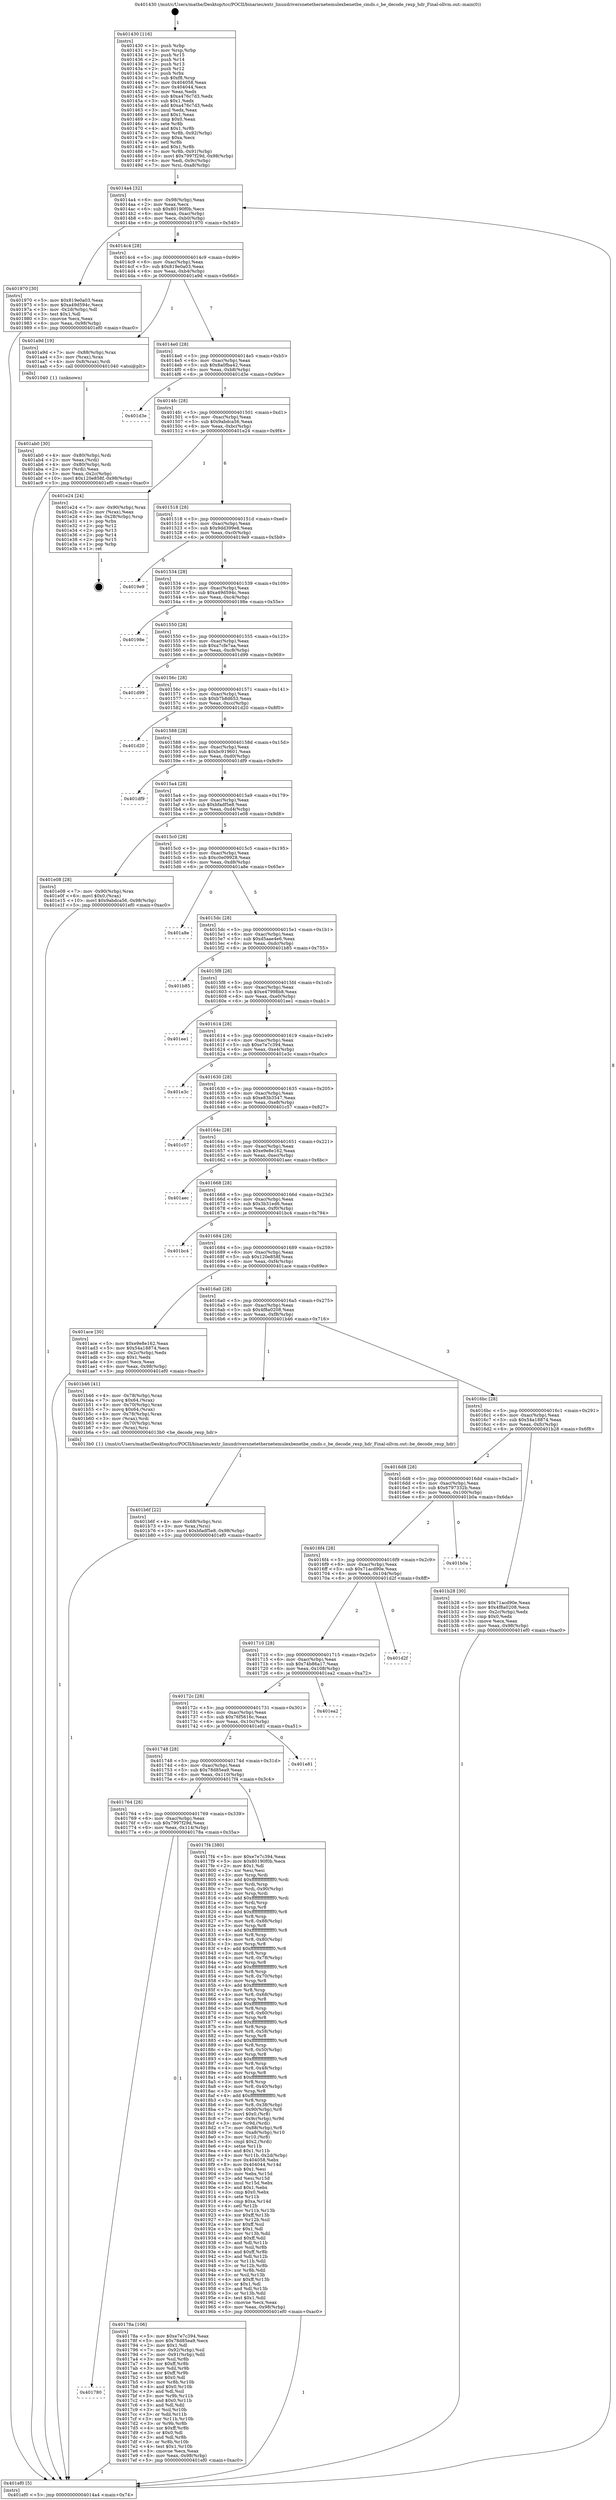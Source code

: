 digraph "0x401430" {
  label = "0x401430 (/mnt/c/Users/mathe/Desktop/tcc/POCII/binaries/extr_linuxdriversnetethernetemulexbenetbe_cmds.c_be_decode_resp_hdr_Final-ollvm.out::main(0))"
  labelloc = "t"
  node[shape=record]

  Entry [label="",width=0.3,height=0.3,shape=circle,fillcolor=black,style=filled]
  "0x4014a4" [label="{
     0x4014a4 [32]\l
     | [instrs]\l
     &nbsp;&nbsp;0x4014a4 \<+6\>: mov -0x98(%rbp),%eax\l
     &nbsp;&nbsp;0x4014aa \<+2\>: mov %eax,%ecx\l
     &nbsp;&nbsp;0x4014ac \<+6\>: sub $0x80190f0b,%ecx\l
     &nbsp;&nbsp;0x4014b2 \<+6\>: mov %eax,-0xac(%rbp)\l
     &nbsp;&nbsp;0x4014b8 \<+6\>: mov %ecx,-0xb0(%rbp)\l
     &nbsp;&nbsp;0x4014be \<+6\>: je 0000000000401970 \<main+0x540\>\l
  }"]
  "0x401970" [label="{
     0x401970 [30]\l
     | [instrs]\l
     &nbsp;&nbsp;0x401970 \<+5\>: mov $0x819e0a03,%eax\l
     &nbsp;&nbsp;0x401975 \<+5\>: mov $0xa49d594c,%ecx\l
     &nbsp;&nbsp;0x40197a \<+3\>: mov -0x2d(%rbp),%dl\l
     &nbsp;&nbsp;0x40197d \<+3\>: test $0x1,%dl\l
     &nbsp;&nbsp;0x401980 \<+3\>: cmovne %ecx,%eax\l
     &nbsp;&nbsp;0x401983 \<+6\>: mov %eax,-0x98(%rbp)\l
     &nbsp;&nbsp;0x401989 \<+5\>: jmp 0000000000401ef0 \<main+0xac0\>\l
  }"]
  "0x4014c4" [label="{
     0x4014c4 [28]\l
     | [instrs]\l
     &nbsp;&nbsp;0x4014c4 \<+5\>: jmp 00000000004014c9 \<main+0x99\>\l
     &nbsp;&nbsp;0x4014c9 \<+6\>: mov -0xac(%rbp),%eax\l
     &nbsp;&nbsp;0x4014cf \<+5\>: sub $0x819e0a03,%eax\l
     &nbsp;&nbsp;0x4014d4 \<+6\>: mov %eax,-0xb4(%rbp)\l
     &nbsp;&nbsp;0x4014da \<+6\>: je 0000000000401a9d \<main+0x66d\>\l
  }"]
  Exit [label="",width=0.3,height=0.3,shape=circle,fillcolor=black,style=filled,peripheries=2]
  "0x401a9d" [label="{
     0x401a9d [19]\l
     | [instrs]\l
     &nbsp;&nbsp;0x401a9d \<+7\>: mov -0x88(%rbp),%rax\l
     &nbsp;&nbsp;0x401aa4 \<+3\>: mov (%rax),%rax\l
     &nbsp;&nbsp;0x401aa7 \<+4\>: mov 0x8(%rax),%rdi\l
     &nbsp;&nbsp;0x401aab \<+5\>: call 0000000000401040 \<atoi@plt\>\l
     | [calls]\l
     &nbsp;&nbsp;0x401040 \{1\} (unknown)\l
  }"]
  "0x4014e0" [label="{
     0x4014e0 [28]\l
     | [instrs]\l
     &nbsp;&nbsp;0x4014e0 \<+5\>: jmp 00000000004014e5 \<main+0xb5\>\l
     &nbsp;&nbsp;0x4014e5 \<+6\>: mov -0xac(%rbp),%eax\l
     &nbsp;&nbsp;0x4014eb \<+5\>: sub $0x8a0fba42,%eax\l
     &nbsp;&nbsp;0x4014f0 \<+6\>: mov %eax,-0xb8(%rbp)\l
     &nbsp;&nbsp;0x4014f6 \<+6\>: je 0000000000401d3e \<main+0x90e\>\l
  }"]
  "0x401b6f" [label="{
     0x401b6f [22]\l
     | [instrs]\l
     &nbsp;&nbsp;0x401b6f \<+4\>: mov -0x68(%rbp),%rsi\l
     &nbsp;&nbsp;0x401b73 \<+3\>: mov %rax,(%rsi)\l
     &nbsp;&nbsp;0x401b76 \<+10\>: movl $0xbfadf5e8,-0x98(%rbp)\l
     &nbsp;&nbsp;0x401b80 \<+5\>: jmp 0000000000401ef0 \<main+0xac0\>\l
  }"]
  "0x401d3e" [label="{
     0x401d3e\l
  }", style=dashed]
  "0x4014fc" [label="{
     0x4014fc [28]\l
     | [instrs]\l
     &nbsp;&nbsp;0x4014fc \<+5\>: jmp 0000000000401501 \<main+0xd1\>\l
     &nbsp;&nbsp;0x401501 \<+6\>: mov -0xac(%rbp),%eax\l
     &nbsp;&nbsp;0x401507 \<+5\>: sub $0x9abdca56,%eax\l
     &nbsp;&nbsp;0x40150c \<+6\>: mov %eax,-0xbc(%rbp)\l
     &nbsp;&nbsp;0x401512 \<+6\>: je 0000000000401e24 \<main+0x9f4\>\l
  }"]
  "0x401ab0" [label="{
     0x401ab0 [30]\l
     | [instrs]\l
     &nbsp;&nbsp;0x401ab0 \<+4\>: mov -0x80(%rbp),%rdi\l
     &nbsp;&nbsp;0x401ab4 \<+2\>: mov %eax,(%rdi)\l
     &nbsp;&nbsp;0x401ab6 \<+4\>: mov -0x80(%rbp),%rdi\l
     &nbsp;&nbsp;0x401aba \<+2\>: mov (%rdi),%eax\l
     &nbsp;&nbsp;0x401abc \<+3\>: mov %eax,-0x2c(%rbp)\l
     &nbsp;&nbsp;0x401abf \<+10\>: movl $0x120e858f,-0x98(%rbp)\l
     &nbsp;&nbsp;0x401ac9 \<+5\>: jmp 0000000000401ef0 \<main+0xac0\>\l
  }"]
  "0x401e24" [label="{
     0x401e24 [24]\l
     | [instrs]\l
     &nbsp;&nbsp;0x401e24 \<+7\>: mov -0x90(%rbp),%rax\l
     &nbsp;&nbsp;0x401e2b \<+2\>: mov (%rax),%eax\l
     &nbsp;&nbsp;0x401e2d \<+4\>: lea -0x28(%rbp),%rsp\l
     &nbsp;&nbsp;0x401e31 \<+1\>: pop %rbx\l
     &nbsp;&nbsp;0x401e32 \<+2\>: pop %r12\l
     &nbsp;&nbsp;0x401e34 \<+2\>: pop %r13\l
     &nbsp;&nbsp;0x401e36 \<+2\>: pop %r14\l
     &nbsp;&nbsp;0x401e38 \<+2\>: pop %r15\l
     &nbsp;&nbsp;0x401e3a \<+1\>: pop %rbp\l
     &nbsp;&nbsp;0x401e3b \<+1\>: ret\l
  }"]
  "0x401518" [label="{
     0x401518 [28]\l
     | [instrs]\l
     &nbsp;&nbsp;0x401518 \<+5\>: jmp 000000000040151d \<main+0xed\>\l
     &nbsp;&nbsp;0x40151d \<+6\>: mov -0xac(%rbp),%eax\l
     &nbsp;&nbsp;0x401523 \<+5\>: sub $0x9dd399e8,%eax\l
     &nbsp;&nbsp;0x401528 \<+6\>: mov %eax,-0xc0(%rbp)\l
     &nbsp;&nbsp;0x40152e \<+6\>: je 00000000004019e9 \<main+0x5b9\>\l
  }"]
  "0x401430" [label="{
     0x401430 [116]\l
     | [instrs]\l
     &nbsp;&nbsp;0x401430 \<+1\>: push %rbp\l
     &nbsp;&nbsp;0x401431 \<+3\>: mov %rsp,%rbp\l
     &nbsp;&nbsp;0x401434 \<+2\>: push %r15\l
     &nbsp;&nbsp;0x401436 \<+2\>: push %r14\l
     &nbsp;&nbsp;0x401438 \<+2\>: push %r13\l
     &nbsp;&nbsp;0x40143a \<+2\>: push %r12\l
     &nbsp;&nbsp;0x40143c \<+1\>: push %rbx\l
     &nbsp;&nbsp;0x40143d \<+7\>: sub $0xf8,%rsp\l
     &nbsp;&nbsp;0x401444 \<+7\>: mov 0x404058,%eax\l
     &nbsp;&nbsp;0x40144b \<+7\>: mov 0x404044,%ecx\l
     &nbsp;&nbsp;0x401452 \<+2\>: mov %eax,%edx\l
     &nbsp;&nbsp;0x401454 \<+6\>: sub $0xa476c7d3,%edx\l
     &nbsp;&nbsp;0x40145a \<+3\>: sub $0x1,%edx\l
     &nbsp;&nbsp;0x40145d \<+6\>: add $0xa476c7d3,%edx\l
     &nbsp;&nbsp;0x401463 \<+3\>: imul %edx,%eax\l
     &nbsp;&nbsp;0x401466 \<+3\>: and $0x1,%eax\l
     &nbsp;&nbsp;0x401469 \<+3\>: cmp $0x0,%eax\l
     &nbsp;&nbsp;0x40146c \<+4\>: sete %r8b\l
     &nbsp;&nbsp;0x401470 \<+4\>: and $0x1,%r8b\l
     &nbsp;&nbsp;0x401474 \<+7\>: mov %r8b,-0x92(%rbp)\l
     &nbsp;&nbsp;0x40147b \<+3\>: cmp $0xa,%ecx\l
     &nbsp;&nbsp;0x40147e \<+4\>: setl %r8b\l
     &nbsp;&nbsp;0x401482 \<+4\>: and $0x1,%r8b\l
     &nbsp;&nbsp;0x401486 \<+7\>: mov %r8b,-0x91(%rbp)\l
     &nbsp;&nbsp;0x40148d \<+10\>: movl $0x7997f29d,-0x98(%rbp)\l
     &nbsp;&nbsp;0x401497 \<+6\>: mov %edi,-0x9c(%rbp)\l
     &nbsp;&nbsp;0x40149d \<+7\>: mov %rsi,-0xa8(%rbp)\l
  }"]
  "0x4019e9" [label="{
     0x4019e9\l
  }", style=dashed]
  "0x401534" [label="{
     0x401534 [28]\l
     | [instrs]\l
     &nbsp;&nbsp;0x401534 \<+5\>: jmp 0000000000401539 \<main+0x109\>\l
     &nbsp;&nbsp;0x401539 \<+6\>: mov -0xac(%rbp),%eax\l
     &nbsp;&nbsp;0x40153f \<+5\>: sub $0xa49d594c,%eax\l
     &nbsp;&nbsp;0x401544 \<+6\>: mov %eax,-0xc4(%rbp)\l
     &nbsp;&nbsp;0x40154a \<+6\>: je 000000000040198e \<main+0x55e\>\l
  }"]
  "0x401ef0" [label="{
     0x401ef0 [5]\l
     | [instrs]\l
     &nbsp;&nbsp;0x401ef0 \<+5\>: jmp 00000000004014a4 \<main+0x74\>\l
  }"]
  "0x40198e" [label="{
     0x40198e\l
  }", style=dashed]
  "0x401550" [label="{
     0x401550 [28]\l
     | [instrs]\l
     &nbsp;&nbsp;0x401550 \<+5\>: jmp 0000000000401555 \<main+0x125\>\l
     &nbsp;&nbsp;0x401555 \<+6\>: mov -0xac(%rbp),%eax\l
     &nbsp;&nbsp;0x40155b \<+5\>: sub $0xa7cfe7aa,%eax\l
     &nbsp;&nbsp;0x401560 \<+6\>: mov %eax,-0xc8(%rbp)\l
     &nbsp;&nbsp;0x401566 \<+6\>: je 0000000000401d99 \<main+0x969\>\l
  }"]
  "0x401780" [label="{
     0x401780\l
  }", style=dashed]
  "0x401d99" [label="{
     0x401d99\l
  }", style=dashed]
  "0x40156c" [label="{
     0x40156c [28]\l
     | [instrs]\l
     &nbsp;&nbsp;0x40156c \<+5\>: jmp 0000000000401571 \<main+0x141\>\l
     &nbsp;&nbsp;0x401571 \<+6\>: mov -0xac(%rbp),%eax\l
     &nbsp;&nbsp;0x401577 \<+5\>: sub $0xb7b8d653,%eax\l
     &nbsp;&nbsp;0x40157c \<+6\>: mov %eax,-0xcc(%rbp)\l
     &nbsp;&nbsp;0x401582 \<+6\>: je 0000000000401d20 \<main+0x8f0\>\l
  }"]
  "0x40178a" [label="{
     0x40178a [106]\l
     | [instrs]\l
     &nbsp;&nbsp;0x40178a \<+5\>: mov $0xe7e7c394,%eax\l
     &nbsp;&nbsp;0x40178f \<+5\>: mov $0x78d85ea9,%ecx\l
     &nbsp;&nbsp;0x401794 \<+2\>: mov $0x1,%dl\l
     &nbsp;&nbsp;0x401796 \<+7\>: mov -0x92(%rbp),%sil\l
     &nbsp;&nbsp;0x40179d \<+7\>: mov -0x91(%rbp),%dil\l
     &nbsp;&nbsp;0x4017a4 \<+3\>: mov %sil,%r8b\l
     &nbsp;&nbsp;0x4017a7 \<+4\>: xor $0xff,%r8b\l
     &nbsp;&nbsp;0x4017ab \<+3\>: mov %dil,%r9b\l
     &nbsp;&nbsp;0x4017ae \<+4\>: xor $0xff,%r9b\l
     &nbsp;&nbsp;0x4017b2 \<+3\>: xor $0x0,%dl\l
     &nbsp;&nbsp;0x4017b5 \<+3\>: mov %r8b,%r10b\l
     &nbsp;&nbsp;0x4017b8 \<+4\>: and $0x0,%r10b\l
     &nbsp;&nbsp;0x4017bc \<+3\>: and %dl,%sil\l
     &nbsp;&nbsp;0x4017bf \<+3\>: mov %r9b,%r11b\l
     &nbsp;&nbsp;0x4017c2 \<+4\>: and $0x0,%r11b\l
     &nbsp;&nbsp;0x4017c6 \<+3\>: and %dl,%dil\l
     &nbsp;&nbsp;0x4017c9 \<+3\>: or %sil,%r10b\l
     &nbsp;&nbsp;0x4017cc \<+3\>: or %dil,%r11b\l
     &nbsp;&nbsp;0x4017cf \<+3\>: xor %r11b,%r10b\l
     &nbsp;&nbsp;0x4017d2 \<+3\>: or %r9b,%r8b\l
     &nbsp;&nbsp;0x4017d5 \<+4\>: xor $0xff,%r8b\l
     &nbsp;&nbsp;0x4017d9 \<+3\>: or $0x0,%dl\l
     &nbsp;&nbsp;0x4017dc \<+3\>: and %dl,%r8b\l
     &nbsp;&nbsp;0x4017df \<+3\>: or %r8b,%r10b\l
     &nbsp;&nbsp;0x4017e2 \<+4\>: test $0x1,%r10b\l
     &nbsp;&nbsp;0x4017e6 \<+3\>: cmovne %ecx,%eax\l
     &nbsp;&nbsp;0x4017e9 \<+6\>: mov %eax,-0x98(%rbp)\l
     &nbsp;&nbsp;0x4017ef \<+5\>: jmp 0000000000401ef0 \<main+0xac0\>\l
  }"]
  "0x401d20" [label="{
     0x401d20\l
  }", style=dashed]
  "0x401588" [label="{
     0x401588 [28]\l
     | [instrs]\l
     &nbsp;&nbsp;0x401588 \<+5\>: jmp 000000000040158d \<main+0x15d\>\l
     &nbsp;&nbsp;0x40158d \<+6\>: mov -0xac(%rbp),%eax\l
     &nbsp;&nbsp;0x401593 \<+5\>: sub $0xbc919601,%eax\l
     &nbsp;&nbsp;0x401598 \<+6\>: mov %eax,-0xd0(%rbp)\l
     &nbsp;&nbsp;0x40159e \<+6\>: je 0000000000401df9 \<main+0x9c9\>\l
  }"]
  "0x401764" [label="{
     0x401764 [28]\l
     | [instrs]\l
     &nbsp;&nbsp;0x401764 \<+5\>: jmp 0000000000401769 \<main+0x339\>\l
     &nbsp;&nbsp;0x401769 \<+6\>: mov -0xac(%rbp),%eax\l
     &nbsp;&nbsp;0x40176f \<+5\>: sub $0x7997f29d,%eax\l
     &nbsp;&nbsp;0x401774 \<+6\>: mov %eax,-0x114(%rbp)\l
     &nbsp;&nbsp;0x40177a \<+6\>: je 000000000040178a \<main+0x35a\>\l
  }"]
  "0x401df9" [label="{
     0x401df9\l
  }", style=dashed]
  "0x4015a4" [label="{
     0x4015a4 [28]\l
     | [instrs]\l
     &nbsp;&nbsp;0x4015a4 \<+5\>: jmp 00000000004015a9 \<main+0x179\>\l
     &nbsp;&nbsp;0x4015a9 \<+6\>: mov -0xac(%rbp),%eax\l
     &nbsp;&nbsp;0x4015af \<+5\>: sub $0xbfadf5e8,%eax\l
     &nbsp;&nbsp;0x4015b4 \<+6\>: mov %eax,-0xd4(%rbp)\l
     &nbsp;&nbsp;0x4015ba \<+6\>: je 0000000000401e08 \<main+0x9d8\>\l
  }"]
  "0x4017f4" [label="{
     0x4017f4 [380]\l
     | [instrs]\l
     &nbsp;&nbsp;0x4017f4 \<+5\>: mov $0xe7e7c394,%eax\l
     &nbsp;&nbsp;0x4017f9 \<+5\>: mov $0x80190f0b,%ecx\l
     &nbsp;&nbsp;0x4017fe \<+2\>: mov $0x1,%dl\l
     &nbsp;&nbsp;0x401800 \<+2\>: xor %esi,%esi\l
     &nbsp;&nbsp;0x401802 \<+3\>: mov %rsp,%rdi\l
     &nbsp;&nbsp;0x401805 \<+4\>: add $0xfffffffffffffff0,%rdi\l
     &nbsp;&nbsp;0x401809 \<+3\>: mov %rdi,%rsp\l
     &nbsp;&nbsp;0x40180c \<+7\>: mov %rdi,-0x90(%rbp)\l
     &nbsp;&nbsp;0x401813 \<+3\>: mov %rsp,%rdi\l
     &nbsp;&nbsp;0x401816 \<+4\>: add $0xfffffffffffffff0,%rdi\l
     &nbsp;&nbsp;0x40181a \<+3\>: mov %rdi,%rsp\l
     &nbsp;&nbsp;0x40181d \<+3\>: mov %rsp,%r8\l
     &nbsp;&nbsp;0x401820 \<+4\>: add $0xfffffffffffffff0,%r8\l
     &nbsp;&nbsp;0x401824 \<+3\>: mov %r8,%rsp\l
     &nbsp;&nbsp;0x401827 \<+7\>: mov %r8,-0x88(%rbp)\l
     &nbsp;&nbsp;0x40182e \<+3\>: mov %rsp,%r8\l
     &nbsp;&nbsp;0x401831 \<+4\>: add $0xfffffffffffffff0,%r8\l
     &nbsp;&nbsp;0x401835 \<+3\>: mov %r8,%rsp\l
     &nbsp;&nbsp;0x401838 \<+4\>: mov %r8,-0x80(%rbp)\l
     &nbsp;&nbsp;0x40183c \<+3\>: mov %rsp,%r8\l
     &nbsp;&nbsp;0x40183f \<+4\>: add $0xfffffffffffffff0,%r8\l
     &nbsp;&nbsp;0x401843 \<+3\>: mov %r8,%rsp\l
     &nbsp;&nbsp;0x401846 \<+4\>: mov %r8,-0x78(%rbp)\l
     &nbsp;&nbsp;0x40184a \<+3\>: mov %rsp,%r8\l
     &nbsp;&nbsp;0x40184d \<+4\>: add $0xfffffffffffffff0,%r8\l
     &nbsp;&nbsp;0x401851 \<+3\>: mov %r8,%rsp\l
     &nbsp;&nbsp;0x401854 \<+4\>: mov %r8,-0x70(%rbp)\l
     &nbsp;&nbsp;0x401858 \<+3\>: mov %rsp,%r8\l
     &nbsp;&nbsp;0x40185b \<+4\>: add $0xfffffffffffffff0,%r8\l
     &nbsp;&nbsp;0x40185f \<+3\>: mov %r8,%rsp\l
     &nbsp;&nbsp;0x401862 \<+4\>: mov %r8,-0x68(%rbp)\l
     &nbsp;&nbsp;0x401866 \<+3\>: mov %rsp,%r8\l
     &nbsp;&nbsp;0x401869 \<+4\>: add $0xfffffffffffffff0,%r8\l
     &nbsp;&nbsp;0x40186d \<+3\>: mov %r8,%rsp\l
     &nbsp;&nbsp;0x401870 \<+4\>: mov %r8,-0x60(%rbp)\l
     &nbsp;&nbsp;0x401874 \<+3\>: mov %rsp,%r8\l
     &nbsp;&nbsp;0x401877 \<+4\>: add $0xfffffffffffffff0,%r8\l
     &nbsp;&nbsp;0x40187b \<+3\>: mov %r8,%rsp\l
     &nbsp;&nbsp;0x40187e \<+4\>: mov %r8,-0x58(%rbp)\l
     &nbsp;&nbsp;0x401882 \<+3\>: mov %rsp,%r8\l
     &nbsp;&nbsp;0x401885 \<+4\>: add $0xfffffffffffffff0,%r8\l
     &nbsp;&nbsp;0x401889 \<+3\>: mov %r8,%rsp\l
     &nbsp;&nbsp;0x40188c \<+4\>: mov %r8,-0x50(%rbp)\l
     &nbsp;&nbsp;0x401890 \<+3\>: mov %rsp,%r8\l
     &nbsp;&nbsp;0x401893 \<+4\>: add $0xfffffffffffffff0,%r8\l
     &nbsp;&nbsp;0x401897 \<+3\>: mov %r8,%rsp\l
     &nbsp;&nbsp;0x40189a \<+4\>: mov %r8,-0x48(%rbp)\l
     &nbsp;&nbsp;0x40189e \<+3\>: mov %rsp,%r8\l
     &nbsp;&nbsp;0x4018a1 \<+4\>: add $0xfffffffffffffff0,%r8\l
     &nbsp;&nbsp;0x4018a5 \<+3\>: mov %r8,%rsp\l
     &nbsp;&nbsp;0x4018a8 \<+4\>: mov %r8,-0x40(%rbp)\l
     &nbsp;&nbsp;0x4018ac \<+3\>: mov %rsp,%r8\l
     &nbsp;&nbsp;0x4018af \<+4\>: add $0xfffffffffffffff0,%r8\l
     &nbsp;&nbsp;0x4018b3 \<+3\>: mov %r8,%rsp\l
     &nbsp;&nbsp;0x4018b6 \<+4\>: mov %r8,-0x38(%rbp)\l
     &nbsp;&nbsp;0x4018ba \<+7\>: mov -0x90(%rbp),%r8\l
     &nbsp;&nbsp;0x4018c1 \<+7\>: movl $0x0,(%r8)\l
     &nbsp;&nbsp;0x4018c8 \<+7\>: mov -0x9c(%rbp),%r9d\l
     &nbsp;&nbsp;0x4018cf \<+3\>: mov %r9d,(%rdi)\l
     &nbsp;&nbsp;0x4018d2 \<+7\>: mov -0x88(%rbp),%r8\l
     &nbsp;&nbsp;0x4018d9 \<+7\>: mov -0xa8(%rbp),%r10\l
     &nbsp;&nbsp;0x4018e0 \<+3\>: mov %r10,(%r8)\l
     &nbsp;&nbsp;0x4018e3 \<+3\>: cmpl $0x2,(%rdi)\l
     &nbsp;&nbsp;0x4018e6 \<+4\>: setne %r11b\l
     &nbsp;&nbsp;0x4018ea \<+4\>: and $0x1,%r11b\l
     &nbsp;&nbsp;0x4018ee \<+4\>: mov %r11b,-0x2d(%rbp)\l
     &nbsp;&nbsp;0x4018f2 \<+7\>: mov 0x404058,%ebx\l
     &nbsp;&nbsp;0x4018f9 \<+8\>: mov 0x404044,%r14d\l
     &nbsp;&nbsp;0x401901 \<+3\>: sub $0x1,%esi\l
     &nbsp;&nbsp;0x401904 \<+3\>: mov %ebx,%r15d\l
     &nbsp;&nbsp;0x401907 \<+3\>: add %esi,%r15d\l
     &nbsp;&nbsp;0x40190a \<+4\>: imul %r15d,%ebx\l
     &nbsp;&nbsp;0x40190e \<+3\>: and $0x1,%ebx\l
     &nbsp;&nbsp;0x401911 \<+3\>: cmp $0x0,%ebx\l
     &nbsp;&nbsp;0x401914 \<+4\>: sete %r11b\l
     &nbsp;&nbsp;0x401918 \<+4\>: cmp $0xa,%r14d\l
     &nbsp;&nbsp;0x40191c \<+4\>: setl %r12b\l
     &nbsp;&nbsp;0x401920 \<+3\>: mov %r11b,%r13b\l
     &nbsp;&nbsp;0x401923 \<+4\>: xor $0xff,%r13b\l
     &nbsp;&nbsp;0x401927 \<+3\>: mov %r12b,%sil\l
     &nbsp;&nbsp;0x40192a \<+4\>: xor $0xff,%sil\l
     &nbsp;&nbsp;0x40192e \<+3\>: xor $0x1,%dl\l
     &nbsp;&nbsp;0x401931 \<+3\>: mov %r13b,%dil\l
     &nbsp;&nbsp;0x401934 \<+4\>: and $0xff,%dil\l
     &nbsp;&nbsp;0x401938 \<+3\>: and %dl,%r11b\l
     &nbsp;&nbsp;0x40193b \<+3\>: mov %sil,%r8b\l
     &nbsp;&nbsp;0x40193e \<+4\>: and $0xff,%r8b\l
     &nbsp;&nbsp;0x401942 \<+3\>: and %dl,%r12b\l
     &nbsp;&nbsp;0x401945 \<+3\>: or %r11b,%dil\l
     &nbsp;&nbsp;0x401948 \<+3\>: or %r12b,%r8b\l
     &nbsp;&nbsp;0x40194b \<+3\>: xor %r8b,%dil\l
     &nbsp;&nbsp;0x40194e \<+3\>: or %sil,%r13b\l
     &nbsp;&nbsp;0x401951 \<+4\>: xor $0xff,%r13b\l
     &nbsp;&nbsp;0x401955 \<+3\>: or $0x1,%dl\l
     &nbsp;&nbsp;0x401958 \<+3\>: and %dl,%r13b\l
     &nbsp;&nbsp;0x40195b \<+3\>: or %r13b,%dil\l
     &nbsp;&nbsp;0x40195e \<+4\>: test $0x1,%dil\l
     &nbsp;&nbsp;0x401962 \<+3\>: cmovne %ecx,%eax\l
     &nbsp;&nbsp;0x401965 \<+6\>: mov %eax,-0x98(%rbp)\l
     &nbsp;&nbsp;0x40196b \<+5\>: jmp 0000000000401ef0 \<main+0xac0\>\l
  }"]
  "0x401e08" [label="{
     0x401e08 [28]\l
     | [instrs]\l
     &nbsp;&nbsp;0x401e08 \<+7\>: mov -0x90(%rbp),%rax\l
     &nbsp;&nbsp;0x401e0f \<+6\>: movl $0x0,(%rax)\l
     &nbsp;&nbsp;0x401e15 \<+10\>: movl $0x9abdca56,-0x98(%rbp)\l
     &nbsp;&nbsp;0x401e1f \<+5\>: jmp 0000000000401ef0 \<main+0xac0\>\l
  }"]
  "0x4015c0" [label="{
     0x4015c0 [28]\l
     | [instrs]\l
     &nbsp;&nbsp;0x4015c0 \<+5\>: jmp 00000000004015c5 \<main+0x195\>\l
     &nbsp;&nbsp;0x4015c5 \<+6\>: mov -0xac(%rbp),%eax\l
     &nbsp;&nbsp;0x4015cb \<+5\>: sub $0xc0e09928,%eax\l
     &nbsp;&nbsp;0x4015d0 \<+6\>: mov %eax,-0xd8(%rbp)\l
     &nbsp;&nbsp;0x4015d6 \<+6\>: je 0000000000401a8e \<main+0x65e\>\l
  }"]
  "0x401748" [label="{
     0x401748 [28]\l
     | [instrs]\l
     &nbsp;&nbsp;0x401748 \<+5\>: jmp 000000000040174d \<main+0x31d\>\l
     &nbsp;&nbsp;0x40174d \<+6\>: mov -0xac(%rbp),%eax\l
     &nbsp;&nbsp;0x401753 \<+5\>: sub $0x78d85ea9,%eax\l
     &nbsp;&nbsp;0x401758 \<+6\>: mov %eax,-0x110(%rbp)\l
     &nbsp;&nbsp;0x40175e \<+6\>: je 00000000004017f4 \<main+0x3c4\>\l
  }"]
  "0x401a8e" [label="{
     0x401a8e\l
  }", style=dashed]
  "0x4015dc" [label="{
     0x4015dc [28]\l
     | [instrs]\l
     &nbsp;&nbsp;0x4015dc \<+5\>: jmp 00000000004015e1 \<main+0x1b1\>\l
     &nbsp;&nbsp;0x4015e1 \<+6\>: mov -0xac(%rbp),%eax\l
     &nbsp;&nbsp;0x4015e7 \<+5\>: sub $0xd5aae4e6,%eax\l
     &nbsp;&nbsp;0x4015ec \<+6\>: mov %eax,-0xdc(%rbp)\l
     &nbsp;&nbsp;0x4015f2 \<+6\>: je 0000000000401b85 \<main+0x755\>\l
  }"]
  "0x401e81" [label="{
     0x401e81\l
  }", style=dashed]
  "0x401b85" [label="{
     0x401b85\l
  }", style=dashed]
  "0x4015f8" [label="{
     0x4015f8 [28]\l
     | [instrs]\l
     &nbsp;&nbsp;0x4015f8 \<+5\>: jmp 00000000004015fd \<main+0x1cd\>\l
     &nbsp;&nbsp;0x4015fd \<+6\>: mov -0xac(%rbp),%eax\l
     &nbsp;&nbsp;0x401603 \<+5\>: sub $0xe47998b8,%eax\l
     &nbsp;&nbsp;0x401608 \<+6\>: mov %eax,-0xe0(%rbp)\l
     &nbsp;&nbsp;0x40160e \<+6\>: je 0000000000401ee1 \<main+0xab1\>\l
  }"]
  "0x40172c" [label="{
     0x40172c [28]\l
     | [instrs]\l
     &nbsp;&nbsp;0x40172c \<+5\>: jmp 0000000000401731 \<main+0x301\>\l
     &nbsp;&nbsp;0x401731 \<+6\>: mov -0xac(%rbp),%eax\l
     &nbsp;&nbsp;0x401737 \<+5\>: sub $0x76f5616c,%eax\l
     &nbsp;&nbsp;0x40173c \<+6\>: mov %eax,-0x10c(%rbp)\l
     &nbsp;&nbsp;0x401742 \<+6\>: je 0000000000401e81 \<main+0xa51\>\l
  }"]
  "0x401ee1" [label="{
     0x401ee1\l
  }", style=dashed]
  "0x401614" [label="{
     0x401614 [28]\l
     | [instrs]\l
     &nbsp;&nbsp;0x401614 \<+5\>: jmp 0000000000401619 \<main+0x1e9\>\l
     &nbsp;&nbsp;0x401619 \<+6\>: mov -0xac(%rbp),%eax\l
     &nbsp;&nbsp;0x40161f \<+5\>: sub $0xe7e7c394,%eax\l
     &nbsp;&nbsp;0x401624 \<+6\>: mov %eax,-0xe4(%rbp)\l
     &nbsp;&nbsp;0x40162a \<+6\>: je 0000000000401e3c \<main+0xa0c\>\l
  }"]
  "0x401ea2" [label="{
     0x401ea2\l
  }", style=dashed]
  "0x401e3c" [label="{
     0x401e3c\l
  }", style=dashed]
  "0x401630" [label="{
     0x401630 [28]\l
     | [instrs]\l
     &nbsp;&nbsp;0x401630 \<+5\>: jmp 0000000000401635 \<main+0x205\>\l
     &nbsp;&nbsp;0x401635 \<+6\>: mov -0xac(%rbp),%eax\l
     &nbsp;&nbsp;0x40163b \<+5\>: sub $0xe83b3547,%eax\l
     &nbsp;&nbsp;0x401640 \<+6\>: mov %eax,-0xe8(%rbp)\l
     &nbsp;&nbsp;0x401646 \<+6\>: je 0000000000401c57 \<main+0x827\>\l
  }"]
  "0x401710" [label="{
     0x401710 [28]\l
     | [instrs]\l
     &nbsp;&nbsp;0x401710 \<+5\>: jmp 0000000000401715 \<main+0x2e5\>\l
     &nbsp;&nbsp;0x401715 \<+6\>: mov -0xac(%rbp),%eax\l
     &nbsp;&nbsp;0x40171b \<+5\>: sub $0x74b86a17,%eax\l
     &nbsp;&nbsp;0x401720 \<+6\>: mov %eax,-0x108(%rbp)\l
     &nbsp;&nbsp;0x401726 \<+6\>: je 0000000000401ea2 \<main+0xa72\>\l
  }"]
  "0x401c57" [label="{
     0x401c57\l
  }", style=dashed]
  "0x40164c" [label="{
     0x40164c [28]\l
     | [instrs]\l
     &nbsp;&nbsp;0x40164c \<+5\>: jmp 0000000000401651 \<main+0x221\>\l
     &nbsp;&nbsp;0x401651 \<+6\>: mov -0xac(%rbp),%eax\l
     &nbsp;&nbsp;0x401657 \<+5\>: sub $0xe9e8e162,%eax\l
     &nbsp;&nbsp;0x40165c \<+6\>: mov %eax,-0xec(%rbp)\l
     &nbsp;&nbsp;0x401662 \<+6\>: je 0000000000401aec \<main+0x6bc\>\l
  }"]
  "0x401d2f" [label="{
     0x401d2f\l
  }", style=dashed]
  "0x401aec" [label="{
     0x401aec\l
  }", style=dashed]
  "0x401668" [label="{
     0x401668 [28]\l
     | [instrs]\l
     &nbsp;&nbsp;0x401668 \<+5\>: jmp 000000000040166d \<main+0x23d\>\l
     &nbsp;&nbsp;0x40166d \<+6\>: mov -0xac(%rbp),%eax\l
     &nbsp;&nbsp;0x401673 \<+5\>: sub $0x3b31ed6,%eax\l
     &nbsp;&nbsp;0x401678 \<+6\>: mov %eax,-0xf0(%rbp)\l
     &nbsp;&nbsp;0x40167e \<+6\>: je 0000000000401bc4 \<main+0x794\>\l
  }"]
  "0x4016f4" [label="{
     0x4016f4 [28]\l
     | [instrs]\l
     &nbsp;&nbsp;0x4016f4 \<+5\>: jmp 00000000004016f9 \<main+0x2c9\>\l
     &nbsp;&nbsp;0x4016f9 \<+6\>: mov -0xac(%rbp),%eax\l
     &nbsp;&nbsp;0x4016ff \<+5\>: sub $0x71acd90e,%eax\l
     &nbsp;&nbsp;0x401704 \<+6\>: mov %eax,-0x104(%rbp)\l
     &nbsp;&nbsp;0x40170a \<+6\>: je 0000000000401d2f \<main+0x8ff\>\l
  }"]
  "0x401bc4" [label="{
     0x401bc4\l
  }", style=dashed]
  "0x401684" [label="{
     0x401684 [28]\l
     | [instrs]\l
     &nbsp;&nbsp;0x401684 \<+5\>: jmp 0000000000401689 \<main+0x259\>\l
     &nbsp;&nbsp;0x401689 \<+6\>: mov -0xac(%rbp),%eax\l
     &nbsp;&nbsp;0x40168f \<+5\>: sub $0x120e858f,%eax\l
     &nbsp;&nbsp;0x401694 \<+6\>: mov %eax,-0xf4(%rbp)\l
     &nbsp;&nbsp;0x40169a \<+6\>: je 0000000000401ace \<main+0x69e\>\l
  }"]
  "0x401b0a" [label="{
     0x401b0a\l
  }", style=dashed]
  "0x401ace" [label="{
     0x401ace [30]\l
     | [instrs]\l
     &nbsp;&nbsp;0x401ace \<+5\>: mov $0xe9e8e162,%eax\l
     &nbsp;&nbsp;0x401ad3 \<+5\>: mov $0x54a18874,%ecx\l
     &nbsp;&nbsp;0x401ad8 \<+3\>: mov -0x2c(%rbp),%edx\l
     &nbsp;&nbsp;0x401adb \<+3\>: cmp $0x1,%edx\l
     &nbsp;&nbsp;0x401ade \<+3\>: cmovl %ecx,%eax\l
     &nbsp;&nbsp;0x401ae1 \<+6\>: mov %eax,-0x98(%rbp)\l
     &nbsp;&nbsp;0x401ae7 \<+5\>: jmp 0000000000401ef0 \<main+0xac0\>\l
  }"]
  "0x4016a0" [label="{
     0x4016a0 [28]\l
     | [instrs]\l
     &nbsp;&nbsp;0x4016a0 \<+5\>: jmp 00000000004016a5 \<main+0x275\>\l
     &nbsp;&nbsp;0x4016a5 \<+6\>: mov -0xac(%rbp),%eax\l
     &nbsp;&nbsp;0x4016ab \<+5\>: sub $0x4f8a0208,%eax\l
     &nbsp;&nbsp;0x4016b0 \<+6\>: mov %eax,-0xf8(%rbp)\l
     &nbsp;&nbsp;0x4016b6 \<+6\>: je 0000000000401b46 \<main+0x716\>\l
  }"]
  "0x4016d8" [label="{
     0x4016d8 [28]\l
     | [instrs]\l
     &nbsp;&nbsp;0x4016d8 \<+5\>: jmp 00000000004016dd \<main+0x2ad\>\l
     &nbsp;&nbsp;0x4016dd \<+6\>: mov -0xac(%rbp),%eax\l
     &nbsp;&nbsp;0x4016e3 \<+5\>: sub $0x6797332b,%eax\l
     &nbsp;&nbsp;0x4016e8 \<+6\>: mov %eax,-0x100(%rbp)\l
     &nbsp;&nbsp;0x4016ee \<+6\>: je 0000000000401b0a \<main+0x6da\>\l
  }"]
  "0x401b46" [label="{
     0x401b46 [41]\l
     | [instrs]\l
     &nbsp;&nbsp;0x401b46 \<+4\>: mov -0x78(%rbp),%rax\l
     &nbsp;&nbsp;0x401b4a \<+7\>: movq $0x64,(%rax)\l
     &nbsp;&nbsp;0x401b51 \<+4\>: mov -0x70(%rbp),%rax\l
     &nbsp;&nbsp;0x401b55 \<+7\>: movq $0x64,(%rax)\l
     &nbsp;&nbsp;0x401b5c \<+4\>: mov -0x78(%rbp),%rax\l
     &nbsp;&nbsp;0x401b60 \<+3\>: mov (%rax),%rdi\l
     &nbsp;&nbsp;0x401b63 \<+4\>: mov -0x70(%rbp),%rax\l
     &nbsp;&nbsp;0x401b67 \<+3\>: mov (%rax),%rsi\l
     &nbsp;&nbsp;0x401b6a \<+5\>: call 00000000004013b0 \<be_decode_resp_hdr\>\l
     | [calls]\l
     &nbsp;&nbsp;0x4013b0 \{1\} (/mnt/c/Users/mathe/Desktop/tcc/POCII/binaries/extr_linuxdriversnetethernetemulexbenetbe_cmds.c_be_decode_resp_hdr_Final-ollvm.out::be_decode_resp_hdr)\l
  }"]
  "0x4016bc" [label="{
     0x4016bc [28]\l
     | [instrs]\l
     &nbsp;&nbsp;0x4016bc \<+5\>: jmp 00000000004016c1 \<main+0x291\>\l
     &nbsp;&nbsp;0x4016c1 \<+6\>: mov -0xac(%rbp),%eax\l
     &nbsp;&nbsp;0x4016c7 \<+5\>: sub $0x54a18874,%eax\l
     &nbsp;&nbsp;0x4016cc \<+6\>: mov %eax,-0xfc(%rbp)\l
     &nbsp;&nbsp;0x4016d2 \<+6\>: je 0000000000401b28 \<main+0x6f8\>\l
  }"]
  "0x401b28" [label="{
     0x401b28 [30]\l
     | [instrs]\l
     &nbsp;&nbsp;0x401b28 \<+5\>: mov $0x71acd90e,%eax\l
     &nbsp;&nbsp;0x401b2d \<+5\>: mov $0x4f8a0208,%ecx\l
     &nbsp;&nbsp;0x401b32 \<+3\>: mov -0x2c(%rbp),%edx\l
     &nbsp;&nbsp;0x401b35 \<+3\>: cmp $0x0,%edx\l
     &nbsp;&nbsp;0x401b38 \<+3\>: cmove %ecx,%eax\l
     &nbsp;&nbsp;0x401b3b \<+6\>: mov %eax,-0x98(%rbp)\l
     &nbsp;&nbsp;0x401b41 \<+5\>: jmp 0000000000401ef0 \<main+0xac0\>\l
  }"]
  Entry -> "0x401430" [label=" 1"]
  "0x4014a4" -> "0x401970" [label=" 1"]
  "0x4014a4" -> "0x4014c4" [label=" 8"]
  "0x401e24" -> Exit [label=" 1"]
  "0x4014c4" -> "0x401a9d" [label=" 1"]
  "0x4014c4" -> "0x4014e0" [label=" 7"]
  "0x401e08" -> "0x401ef0" [label=" 1"]
  "0x4014e0" -> "0x401d3e" [label=" 0"]
  "0x4014e0" -> "0x4014fc" [label=" 7"]
  "0x401b6f" -> "0x401ef0" [label=" 1"]
  "0x4014fc" -> "0x401e24" [label=" 1"]
  "0x4014fc" -> "0x401518" [label=" 6"]
  "0x401b46" -> "0x401b6f" [label=" 1"]
  "0x401518" -> "0x4019e9" [label=" 0"]
  "0x401518" -> "0x401534" [label=" 6"]
  "0x401ace" -> "0x401ef0" [label=" 1"]
  "0x401534" -> "0x40198e" [label=" 0"]
  "0x401534" -> "0x401550" [label=" 6"]
  "0x401ab0" -> "0x401ef0" [label=" 1"]
  "0x401550" -> "0x401d99" [label=" 0"]
  "0x401550" -> "0x40156c" [label=" 6"]
  "0x401a9d" -> "0x401ab0" [label=" 1"]
  "0x40156c" -> "0x401d20" [label=" 0"]
  "0x40156c" -> "0x401588" [label=" 6"]
  "0x401970" -> "0x401ef0" [label=" 1"]
  "0x401588" -> "0x401df9" [label=" 0"]
  "0x401588" -> "0x4015a4" [label=" 6"]
  "0x401b28" -> "0x401ef0" [label=" 1"]
  "0x4015a4" -> "0x401e08" [label=" 1"]
  "0x4015a4" -> "0x4015c0" [label=" 5"]
  "0x401ef0" -> "0x4014a4" [label=" 8"]
  "0x4015c0" -> "0x401a8e" [label=" 0"]
  "0x4015c0" -> "0x4015dc" [label=" 5"]
  "0x40178a" -> "0x401ef0" [label=" 1"]
  "0x4015dc" -> "0x401b85" [label=" 0"]
  "0x4015dc" -> "0x4015f8" [label=" 5"]
  "0x401764" -> "0x401780" [label=" 0"]
  "0x4015f8" -> "0x401ee1" [label=" 0"]
  "0x4015f8" -> "0x401614" [label=" 5"]
  "0x4017f4" -> "0x401ef0" [label=" 1"]
  "0x401614" -> "0x401e3c" [label=" 0"]
  "0x401614" -> "0x401630" [label=" 5"]
  "0x401748" -> "0x401764" [label=" 1"]
  "0x401630" -> "0x401c57" [label=" 0"]
  "0x401630" -> "0x40164c" [label=" 5"]
  "0x401430" -> "0x4014a4" [label=" 1"]
  "0x40164c" -> "0x401aec" [label=" 0"]
  "0x40164c" -> "0x401668" [label=" 5"]
  "0x40172c" -> "0x401748" [label=" 2"]
  "0x401668" -> "0x401bc4" [label=" 0"]
  "0x401668" -> "0x401684" [label=" 5"]
  "0x401764" -> "0x40178a" [label=" 1"]
  "0x401684" -> "0x401ace" [label=" 1"]
  "0x401684" -> "0x4016a0" [label=" 4"]
  "0x401710" -> "0x40172c" [label=" 2"]
  "0x4016a0" -> "0x401b46" [label=" 1"]
  "0x4016a0" -> "0x4016bc" [label=" 3"]
  "0x401748" -> "0x4017f4" [label=" 1"]
  "0x4016bc" -> "0x401b28" [label=" 1"]
  "0x4016bc" -> "0x4016d8" [label=" 2"]
  "0x401710" -> "0x401ea2" [label=" 0"]
  "0x4016d8" -> "0x401b0a" [label=" 0"]
  "0x4016d8" -> "0x4016f4" [label=" 2"]
  "0x40172c" -> "0x401e81" [label=" 0"]
  "0x4016f4" -> "0x401d2f" [label=" 0"]
  "0x4016f4" -> "0x401710" [label=" 2"]
}
